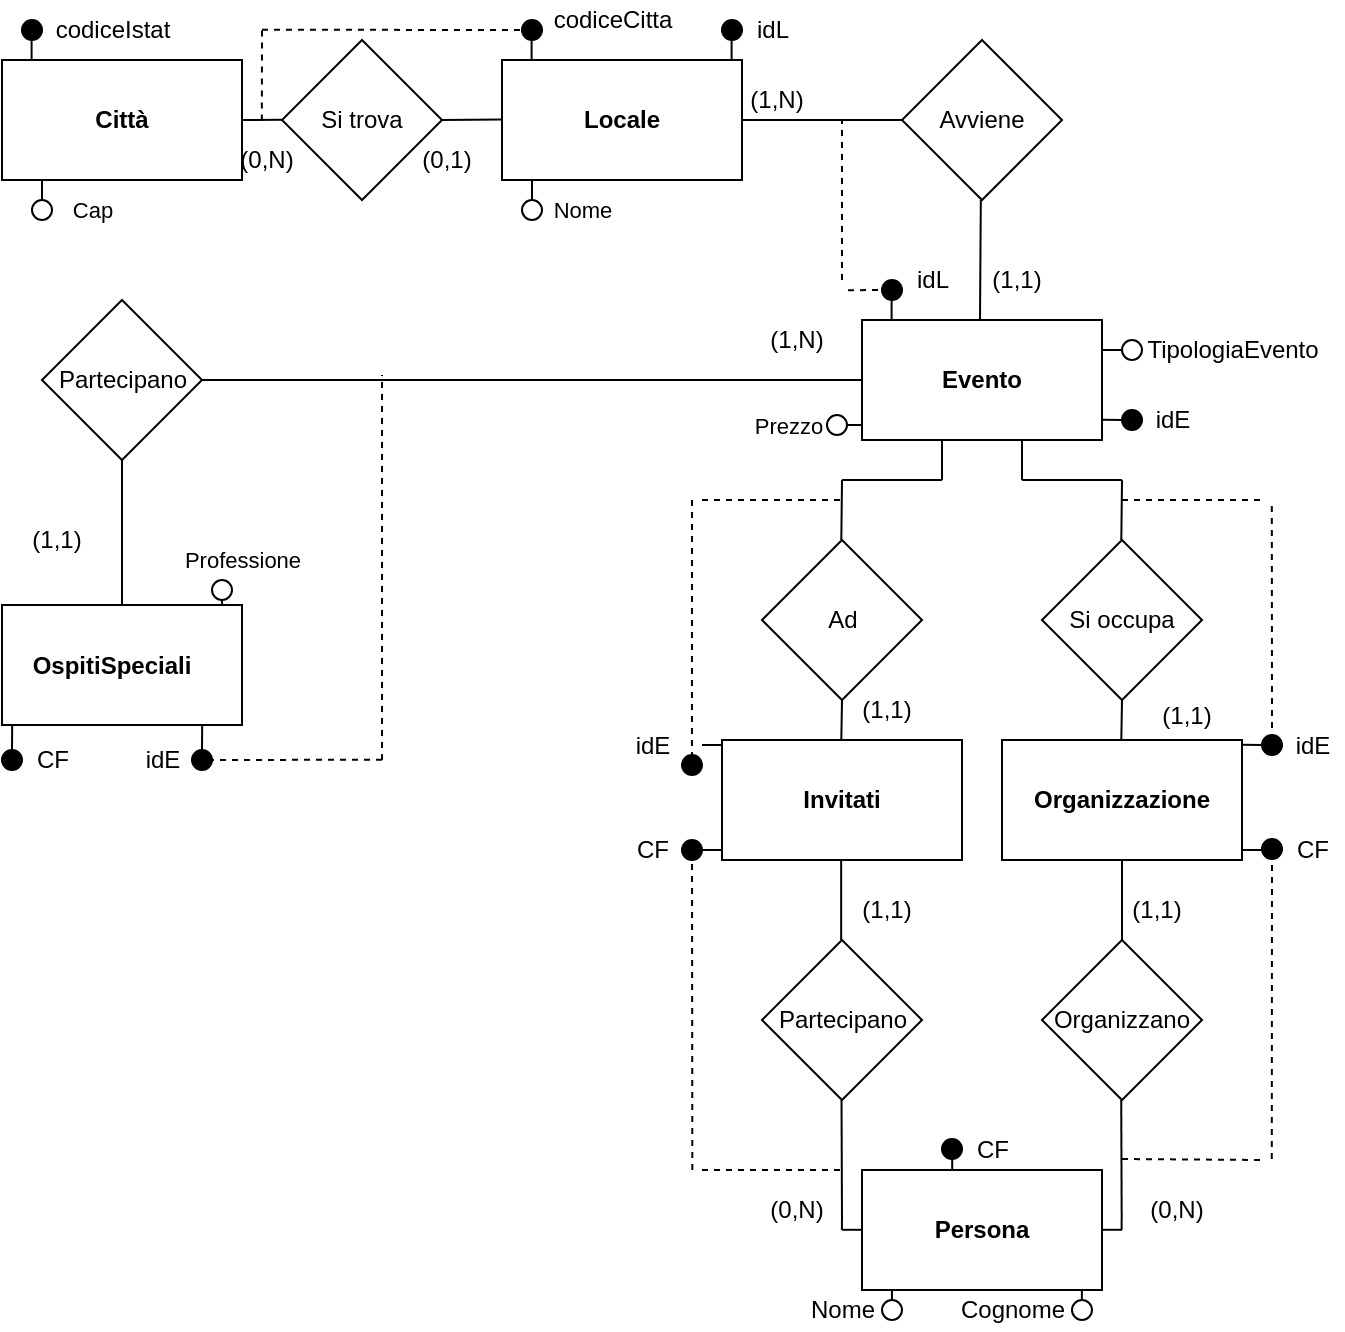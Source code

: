 <mxfile version="12.7.2" type="device"><diagram id="C5RBs43oDa-KdzZeNtuy" name="Page-1"><mxGraphModel dx="764" dy="283" grid="1" gridSize="10" guides="1" tooltips="1" connect="1" arrows="1" fold="1" page="1" pageScale="1" pageWidth="827" pageHeight="1169" math="0" shadow="0"><root><mxCell id="WIyWlLk6GJQsqaUBKTNV-0"/><mxCell id="WIyWlLk6GJQsqaUBKTNV-1" parent="WIyWlLk6GJQsqaUBKTNV-0"/><mxCell id="Rs1V21wY6ohe4CsRdLDp-41" value="" style="rounded=0;whiteSpace=wrap;html=1;" vertex="1" parent="WIyWlLk6GJQsqaUBKTNV-1"><mxGeometry x="260" y="30" width="120" height="60" as="geometry"/></mxCell><mxCell id="Rs1V21wY6ohe4CsRdLDp-43" value="" style="rounded=0;whiteSpace=wrap;html=1;" vertex="1" parent="WIyWlLk6GJQsqaUBKTNV-1"><mxGeometry x="440" y="160" width="120" height="60" as="geometry"/></mxCell><mxCell id="Rs1V21wY6ohe4CsRdLDp-44" value="" style="rhombus;whiteSpace=wrap;html=1;" vertex="1" parent="WIyWlLk6GJQsqaUBKTNV-1"><mxGeometry x="460" y="20" width="80" height="80" as="geometry"/></mxCell><mxCell id="Rs1V21wY6ohe4CsRdLDp-47" value="" style="endArrow=none;html=1;" edge="1" parent="WIyWlLk6GJQsqaUBKTNV-1"><mxGeometry width="50" height="50" relative="1" as="geometry"><mxPoint x="380" y="60" as="sourcePoint"/><mxPoint x="460" y="60" as="targetPoint"/></mxGeometry></mxCell><mxCell id="Rs1V21wY6ohe4CsRdLDp-49" value="" style="rhombus;whiteSpace=wrap;html=1;" vertex="1" parent="WIyWlLk6GJQsqaUBKTNV-1"><mxGeometry x="390" y="470" width="80" height="80" as="geometry"/></mxCell><mxCell id="Rs1V21wY6ohe4CsRdLDp-53" value="Locale" style="text;html=1;strokeColor=none;fillColor=none;align=center;verticalAlign=middle;whiteSpace=wrap;rounded=0;fontStyle=1" vertex="1" parent="WIyWlLk6GJQsqaUBKTNV-1"><mxGeometry x="280" y="37.5" width="80" height="45" as="geometry"/></mxCell><mxCell id="Rs1V21wY6ohe4CsRdLDp-55" value="Evento" style="text;html=1;strokeColor=none;fillColor=none;align=center;verticalAlign=middle;whiteSpace=wrap;rounded=0;fontStyle=1" vertex="1" parent="WIyWlLk6GJQsqaUBKTNV-1"><mxGeometry x="460" y="167.5" width="80" height="45" as="geometry"/></mxCell><mxCell id="Rs1V21wY6ohe4CsRdLDp-59" value="Avviene" style="text;html=1;strokeColor=none;fillColor=none;align=center;verticalAlign=middle;whiteSpace=wrap;rounded=0;" vertex="1" parent="WIyWlLk6GJQsqaUBKTNV-1"><mxGeometry x="480" y="50" width="40" height="20" as="geometry"/></mxCell><mxCell id="Rs1V21wY6ohe4CsRdLDp-61" value="Partecipano" style="text;html=1;align=center;verticalAlign=middle;resizable=0;points=[];autosize=1;" vertex="1" parent="WIyWlLk6GJQsqaUBKTNV-1"><mxGeometry x="390" y="500" width="80" height="20" as="geometry"/></mxCell><mxCell id="Rs1V21wY6ohe4CsRdLDp-66" value="" style="endArrow=none;html=1;" edge="1" parent="WIyWlLk6GJQsqaUBKTNV-1"><mxGeometry width="50" height="50" relative="1" as="geometry"><mxPoint x="360" y="190" as="sourcePoint"/><mxPoint x="440" y="190" as="targetPoint"/></mxGeometry></mxCell><mxCell id="Rs1V21wY6ohe4CsRdLDp-67" value="" style="rounded=0;whiteSpace=wrap;html=1;" vertex="1" parent="WIyWlLk6GJQsqaUBKTNV-1"><mxGeometry x="10" y="302.5" width="120" height="60" as="geometry"/></mxCell><mxCell id="Rs1V21wY6ohe4CsRdLDp-68" value="" style="rhombus;whiteSpace=wrap;html=1;" vertex="1" parent="WIyWlLk6GJQsqaUBKTNV-1"><mxGeometry x="30" y="150" width="80" height="80" as="geometry"/></mxCell><mxCell id="Rs1V21wY6ohe4CsRdLDp-74" value="" style="endArrow=none;html=1;exitX=0.5;exitY=0;exitDx=0;exitDy=0;" edge="1" parent="WIyWlLk6GJQsqaUBKTNV-1" source="Rs1V21wY6ohe4CsRdLDp-67"><mxGeometry width="50" height="50" relative="1" as="geometry"><mxPoint x="70" y="300" as="sourcePoint"/><mxPoint x="70" y="230" as="targetPoint"/></mxGeometry></mxCell><mxCell id="Rs1V21wY6ohe4CsRdLDp-75" value="Partecipano" style="text;html=1;align=center;verticalAlign=middle;resizable=0;points=[];autosize=1;" vertex="1" parent="WIyWlLk6GJQsqaUBKTNV-1"><mxGeometry x="30" y="180" width="80" height="20" as="geometry"/></mxCell><mxCell id="Rs1V21wY6ohe4CsRdLDp-76" value="OspitiSpeciali" style="text;html=1;strokeColor=none;fillColor=none;align=center;verticalAlign=middle;whiteSpace=wrap;rounded=0;fontStyle=1" vertex="1" parent="WIyWlLk6GJQsqaUBKTNV-1"><mxGeometry x="20" y="310" width="90" height="45" as="geometry"/></mxCell><mxCell id="Rs1V21wY6ohe4CsRdLDp-89" value="" style="endArrow=none;html=1;" edge="1" parent="WIyWlLk6GJQsqaUBKTNV-1"><mxGeometry width="50" height="50" relative="1" as="geometry"><mxPoint x="110" y="190" as="sourcePoint"/><mxPoint x="360" y="190" as="targetPoint"/></mxGeometry></mxCell><mxCell id="Rs1V21wY6ohe4CsRdLDp-94" value="Organizzano" style="rhombus;whiteSpace=wrap;html=1;" vertex="1" parent="WIyWlLk6GJQsqaUBKTNV-1"><mxGeometry x="530" y="470" width="80" height="80" as="geometry"/></mxCell><mxCell id="Rs1V21wY6ohe4CsRdLDp-96" value="" style="rounded=0;whiteSpace=wrap;html=1;" vertex="1" parent="WIyWlLk6GJQsqaUBKTNV-1"><mxGeometry x="440" y="585" width="120" height="60" as="geometry"/></mxCell><mxCell id="Rs1V21wY6ohe4CsRdLDp-97" value="" style="rounded=0;whiteSpace=wrap;html=1;" vertex="1" parent="WIyWlLk6GJQsqaUBKTNV-1"><mxGeometry x="370" y="370" width="120" height="60" as="geometry"/></mxCell><mxCell id="Rs1V21wY6ohe4CsRdLDp-100" value="" style="rounded=0;whiteSpace=wrap;html=1;" vertex="1" parent="WIyWlLk6GJQsqaUBKTNV-1"><mxGeometry x="510" y="370" width="120" height="60" as="geometry"/></mxCell><mxCell id="Rs1V21wY6ohe4CsRdLDp-113" value="" style="endArrow=none;html=1;entryX=0.5;entryY=1;entryDx=0;entryDy=0;" edge="1" parent="WIyWlLk6GJQsqaUBKTNV-1" target="Rs1V21wY6ohe4CsRdLDp-100"><mxGeometry width="50" height="50" relative="1" as="geometry"><mxPoint x="570" y="470" as="sourcePoint"/><mxPoint x="620" y="420" as="targetPoint"/></mxGeometry></mxCell><mxCell id="Rs1V21wY6ohe4CsRdLDp-114" value="" style="endArrow=none;html=1;entryX=0.5;entryY=1;entryDx=0;entryDy=0;" edge="1" parent="WIyWlLk6GJQsqaUBKTNV-1"><mxGeometry width="50" height="50" relative="1" as="geometry"><mxPoint x="429.58" y="470" as="sourcePoint"/><mxPoint x="429.58" y="430" as="targetPoint"/></mxGeometry></mxCell><mxCell id="Rs1V21wY6ohe4CsRdLDp-117" value="Organizzazione" style="text;html=1;strokeColor=none;fillColor=none;align=center;verticalAlign=middle;whiteSpace=wrap;rounded=0;fontStyle=1" vertex="1" parent="WIyWlLk6GJQsqaUBKTNV-1"><mxGeometry x="530" y="377.5" width="80" height="45" as="geometry"/></mxCell><mxCell id="Rs1V21wY6ohe4CsRdLDp-118" value="Persona" style="text;html=1;strokeColor=none;fillColor=none;align=center;verticalAlign=middle;whiteSpace=wrap;rounded=0;fontStyle=1" vertex="1" parent="WIyWlLk6GJQsqaUBKTNV-1"><mxGeometry x="460" y="592.5" width="80" height="45" as="geometry"/></mxCell><mxCell id="Rs1V21wY6ohe4CsRdLDp-120" value="" style="endArrow=none;html=1;" edge="1" parent="WIyWlLk6GJQsqaUBKTNV-1"><mxGeometry width="50" height="50" relative="1" as="geometry"><mxPoint x="499" y="160" as="sourcePoint"/><mxPoint x="499.41" y="100" as="targetPoint"/></mxGeometry></mxCell><mxCell id="Rs1V21wY6ohe4CsRdLDp-125" value="" style="rounded=0;whiteSpace=wrap;html=1;" vertex="1" parent="WIyWlLk6GJQsqaUBKTNV-1"><mxGeometry x="10" y="30" width="120" height="60" as="geometry"/></mxCell><mxCell id="Rs1V21wY6ohe4CsRdLDp-126" value="Città" style="text;html=1;strokeColor=none;fillColor=none;align=center;verticalAlign=middle;whiteSpace=wrap;rounded=0;fontStyle=1" vertex="1" parent="WIyWlLk6GJQsqaUBKTNV-1"><mxGeometry x="30" y="37.5" width="80" height="45" as="geometry"/></mxCell><mxCell id="Rs1V21wY6ohe4CsRdLDp-127" value="" style="rhombus;whiteSpace=wrap;html=1;" vertex="1" parent="WIyWlLk6GJQsqaUBKTNV-1"><mxGeometry x="150" y="20" width="80" height="80" as="geometry"/></mxCell><mxCell id="Rs1V21wY6ohe4CsRdLDp-128" value="Si trova" style="text;html=1;strokeColor=none;fillColor=none;align=center;verticalAlign=middle;whiteSpace=wrap;rounded=0;" vertex="1" parent="WIyWlLk6GJQsqaUBKTNV-1"><mxGeometry x="165" y="50" width="50" height="20" as="geometry"/></mxCell><mxCell id="Rs1V21wY6ohe4CsRdLDp-131" value="" style="endArrow=none;html=1;" edge="1" parent="WIyWlLk6GJQsqaUBKTNV-1"><mxGeometry width="50" height="50" relative="1" as="geometry"><mxPoint x="230" y="60" as="sourcePoint"/><mxPoint x="260" y="59.75" as="targetPoint"/></mxGeometry></mxCell><mxCell id="Rs1V21wY6ohe4CsRdLDp-133" value="" style="endArrow=none;html=1;" edge="1" parent="WIyWlLk6GJQsqaUBKTNV-1"><mxGeometry width="50" height="50" relative="1" as="geometry"><mxPoint x="130" y="60" as="sourcePoint"/><mxPoint x="150" y="59.83" as="targetPoint"/></mxGeometry></mxCell><mxCell id="Rs1V21wY6ohe4CsRdLDp-134" value="Invitati" style="text;html=1;strokeColor=none;fillColor=none;align=center;verticalAlign=middle;whiteSpace=wrap;rounded=0;fontStyle=1" vertex="1" parent="WIyWlLk6GJQsqaUBKTNV-1"><mxGeometry x="390" y="377.5" width="80" height="45" as="geometry"/></mxCell><mxCell id="Rs1V21wY6ohe4CsRdLDp-135" value="" style="rhombus;whiteSpace=wrap;html=1;" vertex="1" parent="WIyWlLk6GJQsqaUBKTNV-1"><mxGeometry x="390" y="270" width="80" height="80" as="geometry"/></mxCell><mxCell id="Rs1V21wY6ohe4CsRdLDp-136" value="Ad" style="text;html=1;align=center;verticalAlign=middle;resizable=0;points=[];autosize=1;" vertex="1" parent="WIyWlLk6GJQsqaUBKTNV-1"><mxGeometry x="415" y="300" width="30" height="20" as="geometry"/></mxCell><mxCell id="Rs1V21wY6ohe4CsRdLDp-137" value="Si occupa" style="rhombus;whiteSpace=wrap;html=1;" vertex="1" parent="WIyWlLk6GJQsqaUBKTNV-1"><mxGeometry x="530" y="270" width="80" height="80" as="geometry"/></mxCell><mxCell id="Rs1V21wY6ohe4CsRdLDp-142" value="" style="endArrow=none;html=1;" edge="1" parent="WIyWlLk6GJQsqaUBKTNV-1"><mxGeometry width="50" height="50" relative="1" as="geometry"><mxPoint x="430" y="610" as="sourcePoint"/><mxPoint x="429.76" y="550" as="targetPoint"/></mxGeometry></mxCell><mxCell id="Rs1V21wY6ohe4CsRdLDp-144" value="" style="endArrow=none;html=1;" edge="1" parent="WIyWlLk6GJQsqaUBKTNV-1"><mxGeometry width="50" height="50" relative="1" as="geometry"><mxPoint x="430" y="614.9" as="sourcePoint"/><mxPoint x="440" y="614.9" as="targetPoint"/></mxGeometry></mxCell><mxCell id="Rs1V21wY6ohe4CsRdLDp-145" value="" style="endArrow=none;html=1;" edge="1" parent="WIyWlLk6GJQsqaUBKTNV-1"><mxGeometry width="50" height="50" relative="1" as="geometry"><mxPoint x="560" y="614.9" as="sourcePoint"/><mxPoint x="570" y="614.9" as="targetPoint"/></mxGeometry></mxCell><mxCell id="Rs1V21wY6ohe4CsRdLDp-148" value="" style="endArrow=none;html=1;" edge="1" parent="WIyWlLk6GJQsqaUBKTNV-1"><mxGeometry width="50" height="50" relative="1" as="geometry"><mxPoint x="429.96" y="615" as="sourcePoint"/><mxPoint x="429.96" y="610" as="targetPoint"/></mxGeometry></mxCell><mxCell id="Rs1V21wY6ohe4CsRdLDp-149" value="" style="endArrow=none;html=1;" edge="1" parent="WIyWlLk6GJQsqaUBKTNV-1"><mxGeometry width="50" height="50" relative="1" as="geometry"><mxPoint x="569.85" y="610" as="sourcePoint"/><mxPoint x="569.61" y="550" as="targetPoint"/></mxGeometry></mxCell><mxCell id="Rs1V21wY6ohe4CsRdLDp-150" value="" style="endArrow=none;html=1;" edge="1" parent="WIyWlLk6GJQsqaUBKTNV-1"><mxGeometry width="50" height="50" relative="1" as="geometry"><mxPoint x="569.81" y="615" as="sourcePoint"/><mxPoint x="569.81" y="610" as="targetPoint"/></mxGeometry></mxCell><mxCell id="Rs1V21wY6ohe4CsRdLDp-151" value="" style="endArrow=none;html=1;" edge="1" parent="WIyWlLk6GJQsqaUBKTNV-1"><mxGeometry width="50" height="50" relative="1" as="geometry"><mxPoint x="429.66" y="370.0" as="sourcePoint"/><mxPoint x="430" y="350" as="targetPoint"/></mxGeometry></mxCell><mxCell id="Rs1V21wY6ohe4CsRdLDp-152" value="" style="endArrow=none;html=1;" edge="1" parent="WIyWlLk6GJQsqaUBKTNV-1"><mxGeometry width="50" height="50" relative="1" as="geometry"><mxPoint x="569.66" y="370.0" as="sourcePoint"/><mxPoint x="570" y="350" as="targetPoint"/></mxGeometry></mxCell><mxCell id="Rs1V21wY6ohe4CsRdLDp-153" value="" style="endArrow=none;html=1;" edge="1" parent="WIyWlLk6GJQsqaUBKTNV-1"><mxGeometry width="50" height="50" relative="1" as="geometry"><mxPoint x="429.66" y="270.0" as="sourcePoint"/><mxPoint x="430" y="240" as="targetPoint"/></mxGeometry></mxCell><mxCell id="Rs1V21wY6ohe4CsRdLDp-154" value="" style="endArrow=none;html=1;" edge="1" parent="WIyWlLk6GJQsqaUBKTNV-1"><mxGeometry width="50" height="50" relative="1" as="geometry"><mxPoint x="569.66" y="270.0" as="sourcePoint"/><mxPoint x="570" y="240" as="targetPoint"/></mxGeometry></mxCell><mxCell id="Rs1V21wY6ohe4CsRdLDp-155" value="" style="endArrow=none;html=1;" edge="1" parent="WIyWlLk6GJQsqaUBKTNV-1"><mxGeometry width="50" height="50" relative="1" as="geometry"><mxPoint x="430" y="240" as="sourcePoint"/><mxPoint x="480" y="240" as="targetPoint"/></mxGeometry></mxCell><mxCell id="Rs1V21wY6ohe4CsRdLDp-156" value="" style="endArrow=none;html=1;" edge="1" parent="WIyWlLk6GJQsqaUBKTNV-1"><mxGeometry width="50" height="50" relative="1" as="geometry"><mxPoint x="520" y="240" as="sourcePoint"/><mxPoint x="570" y="240" as="targetPoint"/></mxGeometry></mxCell><mxCell id="Rs1V21wY6ohe4CsRdLDp-157" value="" style="endArrow=none;html=1;" edge="1" parent="WIyWlLk6GJQsqaUBKTNV-1"><mxGeometry width="50" height="50" relative="1" as="geometry"><mxPoint x="480" y="240" as="sourcePoint"/><mxPoint x="480" y="220" as="targetPoint"/></mxGeometry></mxCell><mxCell id="Rs1V21wY6ohe4CsRdLDp-158" value="" style="endArrow=none;html=1;" edge="1" parent="WIyWlLk6GJQsqaUBKTNV-1"><mxGeometry width="50" height="50" relative="1" as="geometry"><mxPoint x="520" y="240" as="sourcePoint"/><mxPoint x="520" y="220" as="targetPoint"/></mxGeometry></mxCell><mxCell id="Rs1V21wY6ohe4CsRdLDp-159" value="" style="ellipse;whiteSpace=wrap;html=1;aspect=fixed;fillColor=#000000;" vertex="1" parent="WIyWlLk6GJQsqaUBKTNV-1"><mxGeometry x="20" y="10" width="10" height="10" as="geometry"/></mxCell><mxCell id="Rs1V21wY6ohe4CsRdLDp-161" value="" style="endArrow=none;html=1;" edge="1" parent="WIyWlLk6GJQsqaUBKTNV-1"><mxGeometry width="50" height="50" relative="1" as="geometry"><mxPoint x="24.8" y="30" as="sourcePoint"/><mxPoint x="24.8" y="20" as="targetPoint"/></mxGeometry></mxCell><mxCell id="Rs1V21wY6ohe4CsRdLDp-162" value="codiceIstat" style="text;html=1;align=center;verticalAlign=middle;resizable=0;points=[];autosize=1;" vertex="1" parent="WIyWlLk6GJQsqaUBKTNV-1"><mxGeometry x="30" y="5" width="70" height="20" as="geometry"/></mxCell><mxCell id="Rs1V21wY6ohe4CsRdLDp-163" value="" style="ellipse;whiteSpace=wrap;html=1;aspect=fixed;fillColor=#000000;" vertex="1" parent="WIyWlLk6GJQsqaUBKTNV-1"><mxGeometry x="370" y="10" width="10" height="10" as="geometry"/></mxCell><mxCell id="Rs1V21wY6ohe4CsRdLDp-164" value="" style="endArrow=none;html=1;" edge="1" parent="WIyWlLk6GJQsqaUBKTNV-1"><mxGeometry width="50" height="50" relative="1" as="geometry"><mxPoint x="374.8" y="30" as="sourcePoint"/><mxPoint x="374.8" y="20" as="targetPoint"/></mxGeometry></mxCell><mxCell id="Rs1V21wY6ohe4CsRdLDp-165" value="idL" style="text;html=1;align=center;verticalAlign=middle;resizable=0;points=[];autosize=1;" vertex="1" parent="WIyWlLk6GJQsqaUBKTNV-1"><mxGeometry x="380" y="5" width="30" height="20" as="geometry"/></mxCell><mxCell id="Rs1V21wY6ohe4CsRdLDp-166" value="" style="ellipse;whiteSpace=wrap;html=1;aspect=fixed;fillColor=#000000;" vertex="1" parent="WIyWlLk6GJQsqaUBKTNV-1"><mxGeometry x="10" y="375" width="10" height="10" as="geometry"/></mxCell><mxCell id="Rs1V21wY6ohe4CsRdLDp-168" value="CF" style="text;html=1;align=center;verticalAlign=middle;resizable=0;points=[];autosize=1;" vertex="1" parent="WIyWlLk6GJQsqaUBKTNV-1"><mxGeometry x="20" y="370" width="30" height="20" as="geometry"/></mxCell><mxCell id="Rs1V21wY6ohe4CsRdLDp-174" value="" style="endArrow=none;html=1;exitX=0.5;exitY=0;exitDx=0;exitDy=0;" edge="1" parent="WIyWlLk6GJQsqaUBKTNV-1" source="Rs1V21wY6ohe4CsRdLDp-166"><mxGeometry width="50" height="50" relative="1" as="geometry"><mxPoint x="14.92" y="370" as="sourcePoint"/><mxPoint x="15.09" y="362.5" as="targetPoint"/></mxGeometry></mxCell><mxCell id="Rs1V21wY6ohe4CsRdLDp-179" value="" style="ellipse;whiteSpace=wrap;html=1;aspect=fixed;fillColor=#000000;" vertex="1" parent="WIyWlLk6GJQsqaUBKTNV-1"><mxGeometry x="105" y="375" width="10" height="10" as="geometry"/></mxCell><mxCell id="Rs1V21wY6ohe4CsRdLDp-180" value="idE" style="text;html=1;align=center;verticalAlign=middle;resizable=0;points=[];autosize=1;" vertex="1" parent="WIyWlLk6GJQsqaUBKTNV-1"><mxGeometry x="75" y="370" width="30" height="20" as="geometry"/></mxCell><mxCell id="Rs1V21wY6ohe4CsRdLDp-181" value="" style="endArrow=none;html=1;exitX=0.5;exitY=0;exitDx=0;exitDy=0;" edge="1" parent="WIyWlLk6GJQsqaUBKTNV-1" source="Rs1V21wY6ohe4CsRdLDp-179"><mxGeometry width="50" height="50" relative="1" as="geometry"><mxPoint x="109.92" y="370" as="sourcePoint"/><mxPoint x="110.09" y="362.5" as="targetPoint"/></mxGeometry></mxCell><mxCell id="Rs1V21wY6ohe4CsRdLDp-185" value="" style="ellipse;whiteSpace=wrap;html=1;aspect=fixed;fillColor=#000000;" vertex="1" parent="WIyWlLk6GJQsqaUBKTNV-1"><mxGeometry x="570" y="205" width="10" height="10" as="geometry"/></mxCell><mxCell id="Rs1V21wY6ohe4CsRdLDp-186" value="idE" style="text;html=1;align=center;verticalAlign=middle;resizable=0;points=[];autosize=1;" vertex="1" parent="WIyWlLk6GJQsqaUBKTNV-1"><mxGeometry x="580" y="200" width="30" height="20" as="geometry"/></mxCell><mxCell id="Rs1V21wY6ohe4CsRdLDp-187" value="" style="endArrow=none;html=1;exitX=0;exitY=0.5;exitDx=0;exitDy=0;entryX=1;entryY=0.832;entryDx=0;entryDy=0;entryPerimeter=0;" edge="1" parent="WIyWlLk6GJQsqaUBKTNV-1" source="Rs1V21wY6ohe4CsRdLDp-185" target="Rs1V21wY6ohe4CsRdLDp-43"><mxGeometry width="50" height="50" relative="1" as="geometry"><mxPoint x="574.92" y="200" as="sourcePoint"/><mxPoint x="575" y="193" as="targetPoint"/></mxGeometry></mxCell><mxCell id="Rs1V21wY6ohe4CsRdLDp-188" value="" style="ellipse;whiteSpace=wrap;html=1;aspect=fixed;fillColor=#000000;" vertex="1" parent="WIyWlLk6GJQsqaUBKTNV-1"><mxGeometry x="480" y="569.5" width="10" height="10" as="geometry"/></mxCell><mxCell id="Rs1V21wY6ohe4CsRdLDp-189" value="CF" style="text;html=1;align=center;verticalAlign=middle;resizable=0;points=[];autosize=1;" vertex="1" parent="WIyWlLk6GJQsqaUBKTNV-1"><mxGeometry x="490" y="564.5" width="30" height="20" as="geometry"/></mxCell><mxCell id="Rs1V21wY6ohe4CsRdLDp-190" value="" style="endArrow=none;html=1;exitX=0.5;exitY=0;exitDx=0;exitDy=0;entryX=0.376;entryY=0.001;entryDx=0;entryDy=0;entryPerimeter=0;" edge="1" parent="WIyWlLk6GJQsqaUBKTNV-1" source="Rs1V21wY6ohe4CsRdLDp-188" target="Rs1V21wY6ohe4CsRdLDp-96"><mxGeometry width="50" height="50" relative="1" as="geometry"><mxPoint x="484.92" y="564.5" as="sourcePoint"/><mxPoint x="485.09" y="557" as="targetPoint"/></mxGeometry></mxCell><mxCell id="Rs1V21wY6ohe4CsRdLDp-191" value="" style="endArrow=none;dashed=1;html=1;" edge="1" parent="WIyWlLk6GJQsqaUBKTNV-1"><mxGeometry width="50" height="50" relative="1" as="geometry"><mxPoint x="200" y="379.86" as="sourcePoint"/><mxPoint x="105" y="380.02" as="targetPoint"/><Array as="points"/></mxGeometry></mxCell><mxCell id="Rs1V21wY6ohe4CsRdLDp-192" value="" style="endArrow=none;dashed=1;html=1;" edge="1" parent="WIyWlLk6GJQsqaUBKTNV-1"><mxGeometry width="50" height="50" relative="1" as="geometry"><mxPoint x="200" y="380" as="sourcePoint"/><mxPoint x="200" y="187.5" as="targetPoint"/></mxGeometry></mxCell><mxCell id="Rs1V21wY6ohe4CsRdLDp-193" value="" style="ellipse;whiteSpace=wrap;html=1;aspect=fixed;fillColor=#000000;" vertex="1" parent="WIyWlLk6GJQsqaUBKTNV-1"><mxGeometry x="270" y="10" width="10" height="10" as="geometry"/></mxCell><mxCell id="Rs1V21wY6ohe4CsRdLDp-194" value="" style="endArrow=none;html=1;" edge="1" parent="WIyWlLk6GJQsqaUBKTNV-1"><mxGeometry width="50" height="50" relative="1" as="geometry"><mxPoint x="274.8" y="30" as="sourcePoint"/><mxPoint x="274.8" y="20" as="targetPoint"/></mxGeometry></mxCell><mxCell id="Rs1V21wY6ohe4CsRdLDp-195" value="" style="endArrow=none;dashed=1;html=1;" edge="1" parent="WIyWlLk6GJQsqaUBKTNV-1"><mxGeometry width="50" height="50" relative="1" as="geometry"><mxPoint x="140" y="14.88" as="sourcePoint"/><mxPoint x="280" y="15" as="targetPoint"/></mxGeometry></mxCell><mxCell id="Rs1V21wY6ohe4CsRdLDp-196" value="" style="endArrow=none;dashed=1;html=1;exitX=0.453;exitY=0.005;exitDx=0;exitDy=0;exitPerimeter=0;" edge="1" parent="WIyWlLk6GJQsqaUBKTNV-1" source="Rs1V21wY6ohe4CsRdLDp-240"><mxGeometry width="50" height="50" relative="1" as="geometry"><mxPoint x="140" y="85" as="sourcePoint"/><mxPoint x="140" y="15" as="targetPoint"/></mxGeometry></mxCell><mxCell id="Rs1V21wY6ohe4CsRdLDp-197" value="codiceCitta" style="text;html=1;align=center;verticalAlign=middle;resizable=0;points=[];autosize=1;" vertex="1" parent="WIyWlLk6GJQsqaUBKTNV-1"><mxGeometry x="280" width="70" height="20" as="geometry"/></mxCell><mxCell id="Rs1V21wY6ohe4CsRdLDp-204" value="" style="ellipse;whiteSpace=wrap;html=1;aspect=fixed;fillColor=#000000;" vertex="1" parent="WIyWlLk6GJQsqaUBKTNV-1"><mxGeometry x="450" y="140" width="10" height="10" as="geometry"/></mxCell><mxCell id="Rs1V21wY6ohe4CsRdLDp-205" value="" style="endArrow=none;html=1;" edge="1" parent="WIyWlLk6GJQsqaUBKTNV-1"><mxGeometry width="50" height="50" relative="1" as="geometry"><mxPoint x="454.8" y="160" as="sourcePoint"/><mxPoint x="454.8" y="150" as="targetPoint"/></mxGeometry></mxCell><mxCell id="Rs1V21wY6ohe4CsRdLDp-206" value="idL" style="text;html=1;align=center;verticalAlign=middle;resizable=0;points=[];autosize=1;" vertex="1" parent="WIyWlLk6GJQsqaUBKTNV-1"><mxGeometry x="460" y="130" width="30" height="20" as="geometry"/></mxCell><mxCell id="Rs1V21wY6ohe4CsRdLDp-209" value="" style="endArrow=none;dashed=1;html=1;" edge="1" parent="WIyWlLk6GJQsqaUBKTNV-1"><mxGeometry width="50" height="50" relative="1" as="geometry"><mxPoint x="430" y="140" as="sourcePoint"/><mxPoint x="430" y="60" as="targetPoint"/></mxGeometry></mxCell><mxCell id="Rs1V21wY6ohe4CsRdLDp-214" value="" style="ellipse;whiteSpace=wrap;html=1;aspect=fixed;fillColor=#000000;" vertex="1" parent="WIyWlLk6GJQsqaUBKTNV-1"><mxGeometry x="640" y="419.5" width="10" height="10" as="geometry"/></mxCell><mxCell id="Rs1V21wY6ohe4CsRdLDp-215" value="CF" style="text;html=1;align=center;verticalAlign=middle;resizable=0;points=[];autosize=1;" vertex="1" parent="WIyWlLk6GJQsqaUBKTNV-1"><mxGeometry x="650.34" y="414.5" width="30" height="20" as="geometry"/></mxCell><mxCell id="Rs1V21wY6ohe4CsRdLDp-216" value="" style="endArrow=none;html=1;exitX=1;exitY=0.917;exitDx=0;exitDy=0;exitPerimeter=0;" edge="1" parent="WIyWlLk6GJQsqaUBKTNV-1" source="Rs1V21wY6ohe4CsRdLDp-100"><mxGeometry width="50" height="50" relative="1" as="geometry"><mxPoint x="645.26" y="414.5" as="sourcePoint"/><mxPoint x="640" y="425" as="targetPoint"/></mxGeometry></mxCell><mxCell id="Rs1V21wY6ohe4CsRdLDp-218" value="" style="ellipse;whiteSpace=wrap;html=1;aspect=fixed;fillColor=#000000;" vertex="1" parent="WIyWlLk6GJQsqaUBKTNV-1"><mxGeometry x="350.0" y="420" width="10" height="10" as="geometry"/></mxCell><mxCell id="Rs1V21wY6ohe4CsRdLDp-219" value="CF" style="text;html=1;align=center;verticalAlign=middle;resizable=0;points=[];autosize=1;" vertex="1" parent="WIyWlLk6GJQsqaUBKTNV-1"><mxGeometry x="320.0" y="415" width="30" height="20" as="geometry"/></mxCell><mxCell id="Rs1V21wY6ohe4CsRdLDp-220" value="" style="endArrow=none;html=1;exitX=1;exitY=0.917;exitDx=0;exitDy=0;exitPerimeter=0;" edge="1" parent="WIyWlLk6GJQsqaUBKTNV-1"><mxGeometry width="50" height="50" relative="1" as="geometry"><mxPoint x="360" y="424.96" as="sourcePoint"/><mxPoint x="370" y="424.94" as="targetPoint"/><Array as="points"><mxPoint x="360.34" y="424.94"/></Array></mxGeometry></mxCell><mxCell id="Rs1V21wY6ohe4CsRdLDp-221" value="" style="endArrow=none;dashed=1;html=1;" edge="1" parent="WIyWlLk6GJQsqaUBKTNV-1"><mxGeometry width="50" height="50" relative="1" as="geometry"><mxPoint x="360" y="585" as="sourcePoint"/><mxPoint x="430" y="585" as="targetPoint"/><Array as="points"/></mxGeometry></mxCell><mxCell id="Rs1V21wY6ohe4CsRdLDp-222" value="" style="endArrow=none;dashed=1;html=1;" edge="1" parent="WIyWlLk6GJQsqaUBKTNV-1"><mxGeometry width="50" height="50" relative="1" as="geometry"><mxPoint x="355.17" y="585" as="sourcePoint"/><mxPoint x="355" y="420" as="targetPoint"/></mxGeometry></mxCell><mxCell id="Rs1V21wY6ohe4CsRdLDp-223" value="" style="endArrow=none;dashed=1;html=1;entryX=0.5;entryY=0;entryDx=0;entryDy=0;" edge="1" parent="WIyWlLk6GJQsqaUBKTNV-1" target="Rs1V21wY6ohe4CsRdLDp-214"><mxGeometry width="50" height="50" relative="1" as="geometry"><mxPoint x="644.9" y="579.5" as="sourcePoint"/><mxPoint x="644.9" y="409.5" as="targetPoint"/></mxGeometry></mxCell><mxCell id="Rs1V21wY6ohe4CsRdLDp-224" value="" style="endArrow=none;dashed=1;html=1;" edge="1" parent="WIyWlLk6GJQsqaUBKTNV-1"><mxGeometry width="50" height="50" relative="1" as="geometry"><mxPoint x="570" y="579.5" as="sourcePoint"/><mxPoint x="640" y="580" as="targetPoint"/><Array as="points"/></mxGeometry></mxCell><mxCell id="Rs1V21wY6ohe4CsRdLDp-225" value="" style="ellipse;whiteSpace=wrap;html=1;aspect=fixed;fillColor=#000000;" vertex="1" parent="WIyWlLk6GJQsqaUBKTNV-1"><mxGeometry x="640" y="367.5" width="10" height="10" as="geometry"/></mxCell><mxCell id="Rs1V21wY6ohe4CsRdLDp-226" value="idE" style="text;html=1;align=center;verticalAlign=middle;resizable=0;points=[];autosize=1;" vertex="1" parent="WIyWlLk6GJQsqaUBKTNV-1"><mxGeometry x="650" y="362.5" width="30" height="20" as="geometry"/></mxCell><mxCell id="Rs1V21wY6ohe4CsRdLDp-227" value="" style="endArrow=none;html=1;exitX=0;exitY=0.5;exitDx=0;exitDy=0;entryX=1;entryY=0.832;entryDx=0;entryDy=0;entryPerimeter=0;" edge="1" parent="WIyWlLk6GJQsqaUBKTNV-1" source="Rs1V21wY6ohe4CsRdLDp-225"><mxGeometry width="50" height="50" relative="1" as="geometry"><mxPoint x="644.92" y="362.5" as="sourcePoint"/><mxPoint x="630" y="372.42" as="targetPoint"/></mxGeometry></mxCell><mxCell id="Rs1V21wY6ohe4CsRdLDp-228" value="" style="ellipse;whiteSpace=wrap;html=1;aspect=fixed;fillColor=#000000;" vertex="1" parent="WIyWlLk6GJQsqaUBKTNV-1"><mxGeometry x="350" y="377.5" width="10" height="10" as="geometry"/></mxCell><mxCell id="Rs1V21wY6ohe4CsRdLDp-229" value="idE" style="text;html=1;align=center;verticalAlign=middle;resizable=0;points=[];autosize=1;" vertex="1" parent="WIyWlLk6GJQsqaUBKTNV-1"><mxGeometry x="320" y="362.5" width="30" height="20" as="geometry"/></mxCell><mxCell id="Rs1V21wY6ohe4CsRdLDp-231" value="" style="endArrow=none;html=1;exitX=1;exitY=0.917;exitDx=0;exitDy=0;exitPerimeter=0;" edge="1" parent="WIyWlLk6GJQsqaUBKTNV-1"><mxGeometry width="50" height="50" relative="1" as="geometry"><mxPoint x="360" y="372.46" as="sourcePoint"/><mxPoint x="370" y="372.44" as="targetPoint"/><Array as="points"><mxPoint x="360.34" y="372.44"/></Array></mxGeometry></mxCell><mxCell id="Rs1V21wY6ohe4CsRdLDp-233" value="" style="endArrow=none;dashed=1;html=1;" edge="1" parent="WIyWlLk6GJQsqaUBKTNV-1"><mxGeometry width="50" height="50" relative="1" as="geometry"><mxPoint x="570" y="250" as="sourcePoint"/><mxPoint x="640" y="250" as="targetPoint"/></mxGeometry></mxCell><mxCell id="Rs1V21wY6ohe4CsRdLDp-234" value="" style="endArrow=none;dashed=1;html=1;" edge="1" parent="WIyWlLk6GJQsqaUBKTNV-1"><mxGeometry width="50" height="50" relative="1" as="geometry"><mxPoint x="645" y="370" as="sourcePoint"/><mxPoint x="644.9" y="250" as="targetPoint"/></mxGeometry></mxCell><mxCell id="Rs1V21wY6ohe4CsRdLDp-236" value="" style="endArrow=none;dashed=1;html=1;" edge="1" parent="WIyWlLk6GJQsqaUBKTNV-1"><mxGeometry width="50" height="50" relative="1" as="geometry"><mxPoint x="360" y="250" as="sourcePoint"/><mxPoint x="430" y="250" as="targetPoint"/></mxGeometry></mxCell><mxCell id="Rs1V21wY6ohe4CsRdLDp-237" value="" style="endArrow=none;dashed=1;html=1;" edge="1" parent="WIyWlLk6GJQsqaUBKTNV-1"><mxGeometry width="50" height="50" relative="1" as="geometry"><mxPoint x="354.97" y="385" as="sourcePoint"/><mxPoint x="355" y="250" as="targetPoint"/></mxGeometry></mxCell><mxCell id="Rs1V21wY6ohe4CsRdLDp-238" value="(1,1)" style="text;html=1;strokeColor=none;fillColor=none;align=center;verticalAlign=middle;whiteSpace=wrap;rounded=0;" vertex="1" parent="WIyWlLk6GJQsqaUBKTNV-1"><mxGeometry x="10" y="250" width="55" height="40" as="geometry"/></mxCell><mxCell id="Rs1V21wY6ohe4CsRdLDp-239" value="(1,N)" style="text;html=1;strokeColor=none;fillColor=none;align=center;verticalAlign=middle;whiteSpace=wrap;rounded=0;" vertex="1" parent="WIyWlLk6GJQsqaUBKTNV-1"><mxGeometry x="380" y="150" width="55" height="40" as="geometry"/></mxCell><mxCell id="Rs1V21wY6ohe4CsRdLDp-240" value="(0,N)" style="text;html=1;strokeColor=none;fillColor=none;align=center;verticalAlign=middle;whiteSpace=wrap;rounded=0;" vertex="1" parent="WIyWlLk6GJQsqaUBKTNV-1"><mxGeometry x="115" y="60" width="55" height="40" as="geometry"/></mxCell><mxCell id="Rs1V21wY6ohe4CsRdLDp-241" value="(0,1)" style="text;html=1;strokeColor=none;fillColor=none;align=center;verticalAlign=middle;whiteSpace=wrap;rounded=0;" vertex="1" parent="WIyWlLk6GJQsqaUBKTNV-1"><mxGeometry x="205" y="60" width="55" height="40" as="geometry"/></mxCell><mxCell id="Rs1V21wY6ohe4CsRdLDp-242" value="(1,1)" style="text;html=1;strokeColor=none;fillColor=none;align=center;verticalAlign=middle;whiteSpace=wrap;rounded=0;" vertex="1" parent="WIyWlLk6GJQsqaUBKTNV-1"><mxGeometry x="490" y="120" width="55" height="40" as="geometry"/></mxCell><mxCell id="Rs1V21wY6ohe4CsRdLDp-243" value="(1,N)" style="text;html=1;strokeColor=none;fillColor=none;align=center;verticalAlign=middle;whiteSpace=wrap;rounded=0;" vertex="1" parent="WIyWlLk6GJQsqaUBKTNV-1"><mxGeometry x="370" y="30" width="55" height="40" as="geometry"/></mxCell><mxCell id="Rs1V21wY6ohe4CsRdLDp-244" value="(1,1)" style="text;html=1;strokeColor=none;fillColor=none;align=center;verticalAlign=middle;whiteSpace=wrap;rounded=0;" vertex="1" parent="WIyWlLk6GJQsqaUBKTNV-1"><mxGeometry x="575" y="337.5" width="55" height="40" as="geometry"/></mxCell><mxCell id="Rs1V21wY6ohe4CsRdLDp-245" value="(1,1)" style="text;html=1;strokeColor=none;fillColor=none;align=center;verticalAlign=middle;whiteSpace=wrap;rounded=0;" vertex="1" parent="WIyWlLk6GJQsqaUBKTNV-1"><mxGeometry x="425" y="335" width="55" height="40" as="geometry"/></mxCell><mxCell id="Rs1V21wY6ohe4CsRdLDp-246" value="(0,N)" style="text;html=1;strokeColor=none;fillColor=none;align=center;verticalAlign=middle;whiteSpace=wrap;rounded=0;" vertex="1" parent="WIyWlLk6GJQsqaUBKTNV-1"><mxGeometry x="570" y="585" width="55" height="40" as="geometry"/></mxCell><mxCell id="Rs1V21wY6ohe4CsRdLDp-247" value="(0,N)" style="text;html=1;strokeColor=none;fillColor=none;align=center;verticalAlign=middle;whiteSpace=wrap;rounded=0;" vertex="1" parent="WIyWlLk6GJQsqaUBKTNV-1"><mxGeometry x="380" y="585" width="55" height="40" as="geometry"/></mxCell><mxCell id="Rs1V21wY6ohe4CsRdLDp-248" value="(1,1)" style="text;html=1;strokeColor=none;fillColor=none;align=center;verticalAlign=middle;whiteSpace=wrap;rounded=0;" vertex="1" parent="WIyWlLk6GJQsqaUBKTNV-1"><mxGeometry x="425" y="435" width="55" height="40" as="geometry"/></mxCell><mxCell id="Rs1V21wY6ohe4CsRdLDp-249" value="(1,1)" style="text;html=1;strokeColor=none;fillColor=none;align=center;verticalAlign=middle;whiteSpace=wrap;rounded=0;" vertex="1" parent="WIyWlLk6GJQsqaUBKTNV-1"><mxGeometry x="560" y="435" width="55" height="40" as="geometry"/></mxCell><mxCell id="Rs1V21wY6ohe4CsRdLDp-256" value="" style="endArrow=none;dashed=1;html=1;" edge="1" parent="WIyWlLk6GJQsqaUBKTNV-1"><mxGeometry width="50" height="50" relative="1" as="geometry"><mxPoint x="460" y="145" as="sourcePoint"/><mxPoint x="430" y="145.1" as="targetPoint"/></mxGeometry></mxCell><mxCell id="Rs1V21wY6ohe4CsRdLDp-257" value="" style="ellipse;whiteSpace=wrap;html=1;aspect=fixed;fillColor=#FFFFFF;" vertex="1" parent="WIyWlLk6GJQsqaUBKTNV-1"><mxGeometry x="570" y="170" width="10" height="10" as="geometry"/></mxCell><mxCell id="Rs1V21wY6ohe4CsRdLDp-258" value="" style="endArrow=none;html=1;exitX=0;exitY=0.5;exitDx=0;exitDy=0;entryX=1;entryY=0.832;entryDx=0;entryDy=0;entryPerimeter=0;" edge="1" parent="WIyWlLk6GJQsqaUBKTNV-1"><mxGeometry width="50" height="50" relative="1" as="geometry"><mxPoint x="570" y="175.02" as="sourcePoint"/><mxPoint x="560" y="174.94" as="targetPoint"/></mxGeometry></mxCell><mxCell id="Rs1V21wY6ohe4CsRdLDp-259" value="TipologiaEvento" style="text;html=1;align=center;verticalAlign=middle;resizable=0;points=[];autosize=1;" vertex="1" parent="WIyWlLk6GJQsqaUBKTNV-1"><mxGeometry x="575" y="165" width="100" height="20" as="geometry"/></mxCell><mxCell id="Rs1V21wY6ohe4CsRdLDp-261" value="" style="ellipse;whiteSpace=wrap;html=1;aspect=fixed;fillColor=#FFFFFF;" vertex="1" parent="WIyWlLk6GJQsqaUBKTNV-1"><mxGeometry x="450" y="650" width="10" height="10" as="geometry"/></mxCell><mxCell id="Rs1V21wY6ohe4CsRdLDp-262" value="" style="endArrow=none;html=1;" edge="1" parent="WIyWlLk6GJQsqaUBKTNV-1"><mxGeometry width="50" height="50" relative="1" as="geometry"><mxPoint x="454.94" y="645" as="sourcePoint"/><mxPoint x="455" y="650" as="targetPoint"/><Array as="points"><mxPoint x="454.94" y="645"/></Array></mxGeometry></mxCell><mxCell id="Rs1V21wY6ohe4CsRdLDp-263" value="Nome" style="text;html=1;align=center;verticalAlign=middle;resizable=0;points=[];autosize=1;" vertex="1" parent="WIyWlLk6GJQsqaUBKTNV-1"><mxGeometry x="405" y="645" width="50" height="20" as="geometry"/></mxCell><mxCell id="Rs1V21wY6ohe4CsRdLDp-264" value="" style="ellipse;whiteSpace=wrap;html=1;aspect=fixed;fillColor=#FFFFFF;" vertex="1" parent="WIyWlLk6GJQsqaUBKTNV-1"><mxGeometry x="545" y="650" width="10" height="10" as="geometry"/></mxCell><mxCell id="Rs1V21wY6ohe4CsRdLDp-265" value="Cognome" style="text;html=1;align=center;verticalAlign=middle;resizable=0;points=[];autosize=1;" vertex="1" parent="WIyWlLk6GJQsqaUBKTNV-1"><mxGeometry x="480" y="645" width="70" height="20" as="geometry"/></mxCell><mxCell id="Rs1V21wY6ohe4CsRdLDp-266" value="" style="endArrow=none;html=1;" edge="1" parent="WIyWlLk6GJQsqaUBKTNV-1"><mxGeometry width="50" height="50" relative="1" as="geometry"><mxPoint x="549.91" y="645" as="sourcePoint"/><mxPoint x="549.97" y="650" as="targetPoint"/><Array as="points"><mxPoint x="549.91" y="645"/></Array></mxGeometry></mxCell><mxCell id="Rs1V21wY6ohe4CsRdLDp-267" value="" style="ellipse;whiteSpace=wrap;html=1;aspect=fixed;fillColor=#FFFFFF;" vertex="1" parent="WIyWlLk6GJQsqaUBKTNV-1"><mxGeometry x="115" y="290" width="10" height="10" as="geometry"/></mxCell><mxCell id="Rs1V21wY6ohe4CsRdLDp-268" value="" style="endArrow=none;html=1;exitX=0.917;exitY=0.003;exitDx=0;exitDy=0;exitPerimeter=0;entryX=0.5;entryY=1;entryDx=0;entryDy=0;" edge="1" parent="WIyWlLk6GJQsqaUBKTNV-1" source="Rs1V21wY6ohe4CsRdLDp-67" target="Rs1V21wY6ohe4CsRdLDp-267"><mxGeometry width="50" height="50" relative="1" as="geometry"><mxPoint x="123" y="300" as="sourcePoint"/><mxPoint x="123" y="300" as="targetPoint"/><Array as="points"/></mxGeometry></mxCell><mxCell id="Rs1V21wY6ohe4CsRdLDp-269" value="&lt;font style=&quot;font-size: 11px&quot;&gt;Professione&lt;/font&gt;" style="text;html=1;align=center;verticalAlign=middle;resizable=0;points=[];autosize=1;" vertex="1" parent="WIyWlLk6GJQsqaUBKTNV-1"><mxGeometry x="95" y="270" width="70" height="20" as="geometry"/></mxCell><mxCell id="Rs1V21wY6ohe4CsRdLDp-276" value="" style="endArrow=none;html=1;" edge="1" parent="WIyWlLk6GJQsqaUBKTNV-1" source="Rs1V21wY6ohe4CsRdLDp-275"><mxGeometry width="50" height="50" relative="1" as="geometry"><mxPoint x="30" y="90" as="sourcePoint"/><mxPoint x="30" y="100" as="targetPoint"/><Array as="points"><mxPoint x="30" y="90"/></Array></mxGeometry></mxCell><mxCell id="Rs1V21wY6ohe4CsRdLDp-277" value="&lt;span style=&quot;font-size: 11px&quot;&gt;Cap&lt;/span&gt;" style="text;html=1;align=center;verticalAlign=middle;resizable=0;points=[];autosize=1;" vertex="1" parent="WIyWlLk6GJQsqaUBKTNV-1"><mxGeometry x="35" y="95" width="40" height="20" as="geometry"/></mxCell><mxCell id="Rs1V21wY6ohe4CsRdLDp-275" value="" style="ellipse;whiteSpace=wrap;html=1;aspect=fixed;fillColor=#FFFFFF;" vertex="1" parent="WIyWlLk6GJQsqaUBKTNV-1"><mxGeometry x="25" y="100" width="10" height="10" as="geometry"/></mxCell><mxCell id="Rs1V21wY6ohe4CsRdLDp-278" value="" style="endArrow=none;html=1;" edge="1" parent="WIyWlLk6GJQsqaUBKTNV-1" target="Rs1V21wY6ohe4CsRdLDp-275"><mxGeometry width="50" height="50" relative="1" as="geometry"><mxPoint x="30" y="90" as="sourcePoint"/><mxPoint x="30" y="100" as="targetPoint"/><Array as="points"/></mxGeometry></mxCell><mxCell id="Rs1V21wY6ohe4CsRdLDp-279" value="&lt;span style=&quot;font-size: 11px&quot;&gt;Nome&lt;/span&gt;" style="text;html=1;align=center;verticalAlign=middle;resizable=0;points=[];autosize=1;" vertex="1" parent="WIyWlLk6GJQsqaUBKTNV-1"><mxGeometry x="280" y="95" width="40" height="20" as="geometry"/></mxCell><mxCell id="Rs1V21wY6ohe4CsRdLDp-280" value="" style="ellipse;whiteSpace=wrap;html=1;aspect=fixed;fillColor=#FFFFFF;" vertex="1" parent="WIyWlLk6GJQsqaUBKTNV-1"><mxGeometry x="270" y="100" width="10" height="10" as="geometry"/></mxCell><mxCell id="Rs1V21wY6ohe4CsRdLDp-281" value="" style="endArrow=none;html=1;" edge="1" parent="WIyWlLk6GJQsqaUBKTNV-1" target="Rs1V21wY6ohe4CsRdLDp-280"><mxGeometry width="50" height="50" relative="1" as="geometry"><mxPoint x="275" y="90" as="sourcePoint"/><mxPoint x="275" y="100" as="targetPoint"/><Array as="points"/></mxGeometry></mxCell><mxCell id="Rs1V21wY6ohe4CsRdLDp-282" value="&lt;span style=&quot;font-size: 11px&quot;&gt;Prezzo&lt;/span&gt;" style="text;html=1;align=center;verticalAlign=middle;resizable=0;points=[];autosize=1;" vertex="1" parent="WIyWlLk6GJQsqaUBKTNV-1"><mxGeometry x="377.5" y="202.5" width="50" height="20" as="geometry"/></mxCell><mxCell id="Rs1V21wY6ohe4CsRdLDp-283" value="" style="ellipse;whiteSpace=wrap;html=1;aspect=fixed;fillColor=#FFFFFF;" vertex="1" parent="WIyWlLk6GJQsqaUBKTNV-1"><mxGeometry x="422.5" y="207.5" width="10" height="10" as="geometry"/></mxCell><mxCell id="Rs1V21wY6ohe4CsRdLDp-284" value="" style="endArrow=none;html=1;exitX=0;exitY=0.875;exitDx=0;exitDy=0;exitPerimeter=0;" edge="1" parent="WIyWlLk6GJQsqaUBKTNV-1" target="Rs1V21wY6ohe4CsRdLDp-283" source="Rs1V21wY6ohe4CsRdLDp-43"><mxGeometry width="50" height="50" relative="1" as="geometry"><mxPoint x="377.5" y="212.5" as="sourcePoint"/><mxPoint x="377.5" y="222.5" as="targetPoint"/><Array as="points"/></mxGeometry></mxCell></root></mxGraphModel></diagram></mxfile>